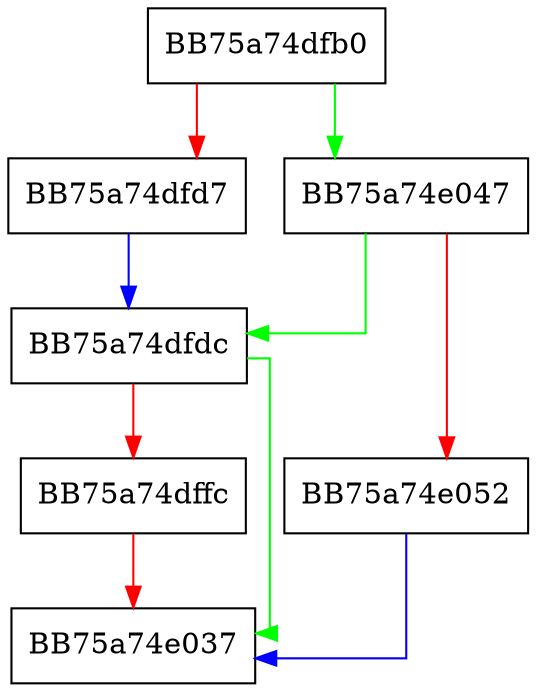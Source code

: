 digraph Init {
  node [shape="box"];
  graph [splines=ortho];
  BB75a74dfb0 -> BB75a74e047 [color="green"];
  BB75a74dfb0 -> BB75a74dfd7 [color="red"];
  BB75a74dfd7 -> BB75a74dfdc [color="blue"];
  BB75a74dfdc -> BB75a74e037 [color="green"];
  BB75a74dfdc -> BB75a74dffc [color="red"];
  BB75a74dffc -> BB75a74e037 [color="red"];
  BB75a74e047 -> BB75a74dfdc [color="green"];
  BB75a74e047 -> BB75a74e052 [color="red"];
  BB75a74e052 -> BB75a74e037 [color="blue"];
}